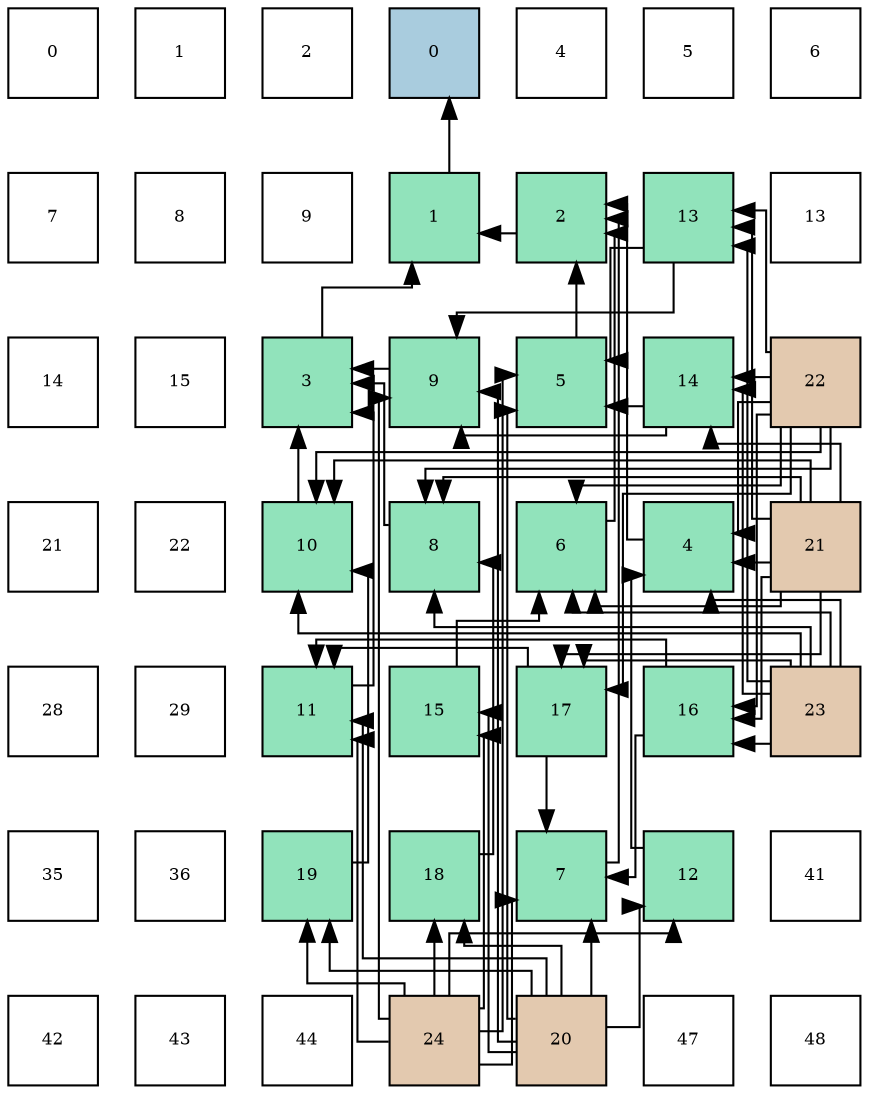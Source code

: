 digraph layout{
 rankdir=TB;
 splines=ortho;
 node [style=filled shape=square fixedsize=true width=0.6];
0[label="0", fontsize=8, fillcolor="#ffffff"];
1[label="1", fontsize=8, fillcolor="#ffffff"];
2[label="2", fontsize=8, fillcolor="#ffffff"];
3[label="0", fontsize=8, fillcolor="#a9ccde"];
4[label="4", fontsize=8, fillcolor="#ffffff"];
5[label="5", fontsize=8, fillcolor="#ffffff"];
6[label="6", fontsize=8, fillcolor="#ffffff"];
7[label="7", fontsize=8, fillcolor="#ffffff"];
8[label="8", fontsize=8, fillcolor="#ffffff"];
9[label="9", fontsize=8, fillcolor="#ffffff"];
10[label="1", fontsize=8, fillcolor="#91e3bb"];
11[label="2", fontsize=8, fillcolor="#91e3bb"];
12[label="13", fontsize=8, fillcolor="#91e3bb"];
13[label="13", fontsize=8, fillcolor="#ffffff"];
14[label="14", fontsize=8, fillcolor="#ffffff"];
15[label="15", fontsize=8, fillcolor="#ffffff"];
16[label="3", fontsize=8, fillcolor="#91e3bb"];
17[label="9", fontsize=8, fillcolor="#91e3bb"];
18[label="5", fontsize=8, fillcolor="#91e3bb"];
19[label="14", fontsize=8, fillcolor="#91e3bb"];
20[label="22", fontsize=8, fillcolor="#e3c9af"];
21[label="21", fontsize=8, fillcolor="#ffffff"];
22[label="22", fontsize=8, fillcolor="#ffffff"];
23[label="10", fontsize=8, fillcolor="#91e3bb"];
24[label="8", fontsize=8, fillcolor="#91e3bb"];
25[label="6", fontsize=8, fillcolor="#91e3bb"];
26[label="4", fontsize=8, fillcolor="#91e3bb"];
27[label="21", fontsize=8, fillcolor="#e3c9af"];
28[label="28", fontsize=8, fillcolor="#ffffff"];
29[label="29", fontsize=8, fillcolor="#ffffff"];
30[label="11", fontsize=8, fillcolor="#91e3bb"];
31[label="15", fontsize=8, fillcolor="#91e3bb"];
32[label="17", fontsize=8, fillcolor="#91e3bb"];
33[label="16", fontsize=8, fillcolor="#91e3bb"];
34[label="23", fontsize=8, fillcolor="#e3c9af"];
35[label="35", fontsize=8, fillcolor="#ffffff"];
36[label="36", fontsize=8, fillcolor="#ffffff"];
37[label="19", fontsize=8, fillcolor="#91e3bb"];
38[label="18", fontsize=8, fillcolor="#91e3bb"];
39[label="7", fontsize=8, fillcolor="#91e3bb"];
40[label="12", fontsize=8, fillcolor="#91e3bb"];
41[label="41", fontsize=8, fillcolor="#ffffff"];
42[label="42", fontsize=8, fillcolor="#ffffff"];
43[label="43", fontsize=8, fillcolor="#ffffff"];
44[label="44", fontsize=8, fillcolor="#ffffff"];
45[label="24", fontsize=8, fillcolor="#e3c9af"];
46[label="20", fontsize=8, fillcolor="#e3c9af"];
47[label="47", fontsize=8, fillcolor="#ffffff"];
48[label="48", fontsize=8, fillcolor="#ffffff"];
edge [constraint=false, style=vis];10 -> 3;
11 -> 10;
16 -> 10;
26 -> 11;
18 -> 11;
25 -> 11;
39 -> 11;
24 -> 16;
17 -> 16;
23 -> 16;
30 -> 16;
40 -> 26;
27 -> 26;
20 -> 26;
34 -> 26;
12 -> 18;
19 -> 18;
46 -> 18;
45 -> 18;
31 -> 25;
27 -> 25;
20 -> 25;
34 -> 25;
33 -> 39;
32 -> 39;
46 -> 39;
45 -> 39;
38 -> 24;
27 -> 24;
20 -> 24;
34 -> 24;
12 -> 17;
19 -> 17;
46 -> 17;
45 -> 17;
37 -> 23;
27 -> 23;
20 -> 23;
34 -> 23;
33 -> 30;
32 -> 30;
46 -> 30;
45 -> 30;
46 -> 40;
45 -> 40;
27 -> 12;
20 -> 12;
34 -> 12;
27 -> 19;
20 -> 19;
34 -> 19;
46 -> 31;
45 -> 31;
27 -> 33;
20 -> 33;
34 -> 33;
27 -> 32;
20 -> 32;
34 -> 32;
46 -> 38;
45 -> 38;
46 -> 37;
45 -> 37;
edge [constraint=true, style=invis];
0 -> 7 -> 14 -> 21 -> 28 -> 35 -> 42;
1 -> 8 -> 15 -> 22 -> 29 -> 36 -> 43;
2 -> 9 -> 16 -> 23 -> 30 -> 37 -> 44;
3 -> 10 -> 17 -> 24 -> 31 -> 38 -> 45;
4 -> 11 -> 18 -> 25 -> 32 -> 39 -> 46;
5 -> 12 -> 19 -> 26 -> 33 -> 40 -> 47;
6 -> 13 -> 20 -> 27 -> 34 -> 41 -> 48;
rank = same {0 -> 1 -> 2 -> 3 -> 4 -> 5 -> 6};
rank = same {7 -> 8 -> 9 -> 10 -> 11 -> 12 -> 13};
rank = same {14 -> 15 -> 16 -> 17 -> 18 -> 19 -> 20};
rank = same {21 -> 22 -> 23 -> 24 -> 25 -> 26 -> 27};
rank = same {28 -> 29 -> 30 -> 31 -> 32 -> 33 -> 34};
rank = same {35 -> 36 -> 37 -> 38 -> 39 -> 40 -> 41};
rank = same {42 -> 43 -> 44 -> 45 -> 46 -> 47 -> 48};
}